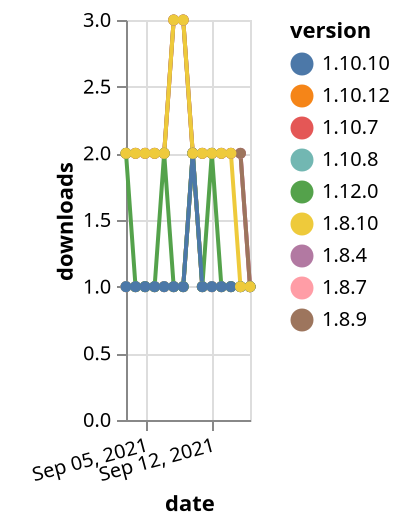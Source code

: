 {"$schema": "https://vega.github.io/schema/vega-lite/v5.json", "description": "A simple bar chart with embedded data.", "data": {"values": [{"date": "2021-09-03", "total": 272, "delta": 1, "version": "1.10.7"}, {"date": "2021-09-04", "total": 273, "delta": 1, "version": "1.10.7"}, {"date": "2021-09-05", "total": 274, "delta": 1, "version": "1.10.7"}, {"date": "2021-09-06", "total": 275, "delta": 1, "version": "1.10.7"}, {"date": "2021-09-07", "total": 276, "delta": 1, "version": "1.10.7"}, {"date": "2021-09-08", "total": 277, "delta": 1, "version": "1.10.7"}, {"date": "2021-09-09", "total": 278, "delta": 1, "version": "1.10.7"}, {"date": "2021-09-10", "total": 280, "delta": 2, "version": "1.10.7"}, {"date": "2021-09-11", "total": 281, "delta": 1, "version": "1.10.7"}, {"date": "2021-09-12", "total": 282, "delta": 1, "version": "1.10.7"}, {"date": "2021-09-13", "total": 283, "delta": 1, "version": "1.10.7"}, {"date": "2021-09-14", "total": 284, "delta": 1, "version": "1.10.7"}, {"date": "2021-09-15", "total": 285, "delta": 1, "version": "1.10.7"}, {"date": "2021-09-16", "total": 286, "delta": 1, "version": "1.10.7"}, {"date": "2021-09-03", "total": 2254, "delta": 2, "version": "1.8.7"}, {"date": "2021-09-04", "total": 2256, "delta": 2, "version": "1.8.7"}, {"date": "2021-09-05", "total": 2258, "delta": 2, "version": "1.8.7"}, {"date": "2021-09-06", "total": 2260, "delta": 2, "version": "1.8.7"}, {"date": "2021-09-07", "total": 2262, "delta": 2, "version": "1.8.7"}, {"date": "2021-09-08", "total": 2265, "delta": 3, "version": "1.8.7"}, {"date": "2021-09-09", "total": 2268, "delta": 3, "version": "1.8.7"}, {"date": "2021-09-10", "total": 2270, "delta": 2, "version": "1.8.7"}, {"date": "2021-09-11", "total": 2272, "delta": 2, "version": "1.8.7"}, {"date": "2021-09-12", "total": 2274, "delta": 2, "version": "1.8.7"}, {"date": "2021-09-13", "total": 2276, "delta": 2, "version": "1.8.7"}, {"date": "2021-09-14", "total": 2278, "delta": 2, "version": "1.8.7"}, {"date": "2021-09-15", "total": 2280, "delta": 2, "version": "1.8.7"}, {"date": "2021-09-16", "total": 2281, "delta": 1, "version": "1.8.7"}, {"date": "2021-09-03", "total": 2275, "delta": 2, "version": "1.8.4"}, {"date": "2021-09-04", "total": 2277, "delta": 2, "version": "1.8.4"}, {"date": "2021-09-05", "total": 2279, "delta": 2, "version": "1.8.4"}, {"date": "2021-09-06", "total": 2281, "delta": 2, "version": "1.8.4"}, {"date": "2021-09-07", "total": 2283, "delta": 2, "version": "1.8.4"}, {"date": "2021-09-08", "total": 2286, "delta": 3, "version": "1.8.4"}, {"date": "2021-09-09", "total": 2289, "delta": 3, "version": "1.8.4"}, {"date": "2021-09-10", "total": 2291, "delta": 2, "version": "1.8.4"}, {"date": "2021-09-11", "total": 2293, "delta": 2, "version": "1.8.4"}, {"date": "2021-09-12", "total": 2295, "delta": 2, "version": "1.8.4"}, {"date": "2021-09-13", "total": 2297, "delta": 2, "version": "1.8.4"}, {"date": "2021-09-14", "total": 2299, "delta": 2, "version": "1.8.4"}, {"date": "2021-09-15", "total": 2301, "delta": 2, "version": "1.8.4"}, {"date": "2021-09-16", "total": 2302, "delta": 1, "version": "1.8.4"}, {"date": "2021-09-03", "total": 140, "delta": 1, "version": "1.10.12"}, {"date": "2021-09-04", "total": 141, "delta": 1, "version": "1.10.12"}, {"date": "2021-09-05", "total": 142, "delta": 1, "version": "1.10.12"}, {"date": "2021-09-06", "total": 143, "delta": 1, "version": "1.10.12"}, {"date": "2021-09-07", "total": 144, "delta": 1, "version": "1.10.12"}, {"date": "2021-09-08", "total": 145, "delta": 1, "version": "1.10.12"}, {"date": "2021-09-09", "total": 146, "delta": 1, "version": "1.10.12"}, {"date": "2021-09-10", "total": 148, "delta": 2, "version": "1.10.12"}, {"date": "2021-09-11", "total": 149, "delta": 1, "version": "1.10.12"}, {"date": "2021-09-12", "total": 150, "delta": 1, "version": "1.10.12"}, {"date": "2021-09-13", "total": 151, "delta": 1, "version": "1.10.12"}, {"date": "2021-09-14", "total": 152, "delta": 1, "version": "1.10.12"}, {"date": "2021-09-15", "total": 153, "delta": 1, "version": "1.10.12"}, {"date": "2021-09-16", "total": 154, "delta": 1, "version": "1.10.12"}, {"date": "2021-09-03", "total": 2266, "delta": 2, "version": "1.8.9"}, {"date": "2021-09-04", "total": 2268, "delta": 2, "version": "1.8.9"}, {"date": "2021-09-05", "total": 2270, "delta": 2, "version": "1.8.9"}, {"date": "2021-09-06", "total": 2272, "delta": 2, "version": "1.8.9"}, {"date": "2021-09-07", "total": 2274, "delta": 2, "version": "1.8.9"}, {"date": "2021-09-08", "total": 2277, "delta": 3, "version": "1.8.9"}, {"date": "2021-09-09", "total": 2280, "delta": 3, "version": "1.8.9"}, {"date": "2021-09-10", "total": 2282, "delta": 2, "version": "1.8.9"}, {"date": "2021-09-11", "total": 2284, "delta": 2, "version": "1.8.9"}, {"date": "2021-09-12", "total": 2286, "delta": 2, "version": "1.8.9"}, {"date": "2021-09-13", "total": 2288, "delta": 2, "version": "1.8.9"}, {"date": "2021-09-14", "total": 2290, "delta": 2, "version": "1.8.9"}, {"date": "2021-09-15", "total": 2292, "delta": 2, "version": "1.8.9"}, {"date": "2021-09-16", "total": 2293, "delta": 1, "version": "1.8.9"}, {"date": "2021-09-03", "total": 253, "delta": 1, "version": "1.10.8"}, {"date": "2021-09-04", "total": 254, "delta": 1, "version": "1.10.8"}, {"date": "2021-09-05", "total": 255, "delta": 1, "version": "1.10.8"}, {"date": "2021-09-06", "total": 256, "delta": 1, "version": "1.10.8"}, {"date": "2021-09-07", "total": 257, "delta": 1, "version": "1.10.8"}, {"date": "2021-09-08", "total": 258, "delta": 1, "version": "1.10.8"}, {"date": "2021-09-09", "total": 259, "delta": 1, "version": "1.10.8"}, {"date": "2021-09-10", "total": 261, "delta": 2, "version": "1.10.8"}, {"date": "2021-09-11", "total": 262, "delta": 1, "version": "1.10.8"}, {"date": "2021-09-12", "total": 263, "delta": 1, "version": "1.10.8"}, {"date": "2021-09-13", "total": 264, "delta": 1, "version": "1.10.8"}, {"date": "2021-09-14", "total": 265, "delta": 1, "version": "1.10.8"}, {"date": "2021-09-15", "total": 266, "delta": 1, "version": "1.10.8"}, {"date": "2021-09-16", "total": 267, "delta": 1, "version": "1.10.8"}, {"date": "2021-09-03", "total": 231, "delta": 2, "version": "1.12.0"}, {"date": "2021-09-04", "total": 232, "delta": 1, "version": "1.12.0"}, {"date": "2021-09-05", "total": 233, "delta": 1, "version": "1.12.0"}, {"date": "2021-09-06", "total": 234, "delta": 1, "version": "1.12.0"}, {"date": "2021-09-07", "total": 236, "delta": 2, "version": "1.12.0"}, {"date": "2021-09-08", "total": 237, "delta": 1, "version": "1.12.0"}, {"date": "2021-09-09", "total": 238, "delta": 1, "version": "1.12.0"}, {"date": "2021-09-10", "total": 240, "delta": 2, "version": "1.12.0"}, {"date": "2021-09-11", "total": 241, "delta": 1, "version": "1.12.0"}, {"date": "2021-09-12", "total": 243, "delta": 2, "version": "1.12.0"}, {"date": "2021-09-13", "total": 244, "delta": 1, "version": "1.12.0"}, {"date": "2021-09-14", "total": 245, "delta": 1, "version": "1.12.0"}, {"date": "2021-09-15", "total": 246, "delta": 1, "version": "1.12.0"}, {"date": "2021-09-16", "total": 247, "delta": 1, "version": "1.12.0"}, {"date": "2021-09-03", "total": 173, "delta": 1, "version": "1.10.10"}, {"date": "2021-09-04", "total": 174, "delta": 1, "version": "1.10.10"}, {"date": "2021-09-05", "total": 175, "delta": 1, "version": "1.10.10"}, {"date": "2021-09-06", "total": 176, "delta": 1, "version": "1.10.10"}, {"date": "2021-09-07", "total": 177, "delta": 1, "version": "1.10.10"}, {"date": "2021-09-08", "total": 178, "delta": 1, "version": "1.10.10"}, {"date": "2021-09-09", "total": 179, "delta": 1, "version": "1.10.10"}, {"date": "2021-09-10", "total": 181, "delta": 2, "version": "1.10.10"}, {"date": "2021-09-11", "total": 182, "delta": 1, "version": "1.10.10"}, {"date": "2021-09-12", "total": 183, "delta": 1, "version": "1.10.10"}, {"date": "2021-09-13", "total": 184, "delta": 1, "version": "1.10.10"}, {"date": "2021-09-14", "total": 185, "delta": 1, "version": "1.10.10"}, {"date": "2021-09-15", "total": 186, "delta": 1, "version": "1.10.10"}, {"date": "2021-09-16", "total": 187, "delta": 1, "version": "1.10.10"}, {"date": "2021-09-03", "total": 2193, "delta": 2, "version": "1.8.10"}, {"date": "2021-09-04", "total": 2195, "delta": 2, "version": "1.8.10"}, {"date": "2021-09-05", "total": 2197, "delta": 2, "version": "1.8.10"}, {"date": "2021-09-06", "total": 2199, "delta": 2, "version": "1.8.10"}, {"date": "2021-09-07", "total": 2201, "delta": 2, "version": "1.8.10"}, {"date": "2021-09-08", "total": 2204, "delta": 3, "version": "1.8.10"}, {"date": "2021-09-09", "total": 2207, "delta": 3, "version": "1.8.10"}, {"date": "2021-09-10", "total": 2209, "delta": 2, "version": "1.8.10"}, {"date": "2021-09-11", "total": 2211, "delta": 2, "version": "1.8.10"}, {"date": "2021-09-12", "total": 2213, "delta": 2, "version": "1.8.10"}, {"date": "2021-09-13", "total": 2215, "delta": 2, "version": "1.8.10"}, {"date": "2021-09-14", "total": 2217, "delta": 2, "version": "1.8.10"}, {"date": "2021-09-15", "total": 2218, "delta": 1, "version": "1.8.10"}, {"date": "2021-09-16", "total": 2219, "delta": 1, "version": "1.8.10"}]}, "width": "container", "mark": {"type": "line", "point": {"filled": true}}, "encoding": {"x": {"field": "date", "type": "temporal", "timeUnit": "yearmonthdate", "title": "date", "axis": {"labelAngle": -15}}, "y": {"field": "delta", "type": "quantitative", "title": "downloads"}, "color": {"field": "version", "type": "nominal"}, "tooltip": {"field": "delta"}}}